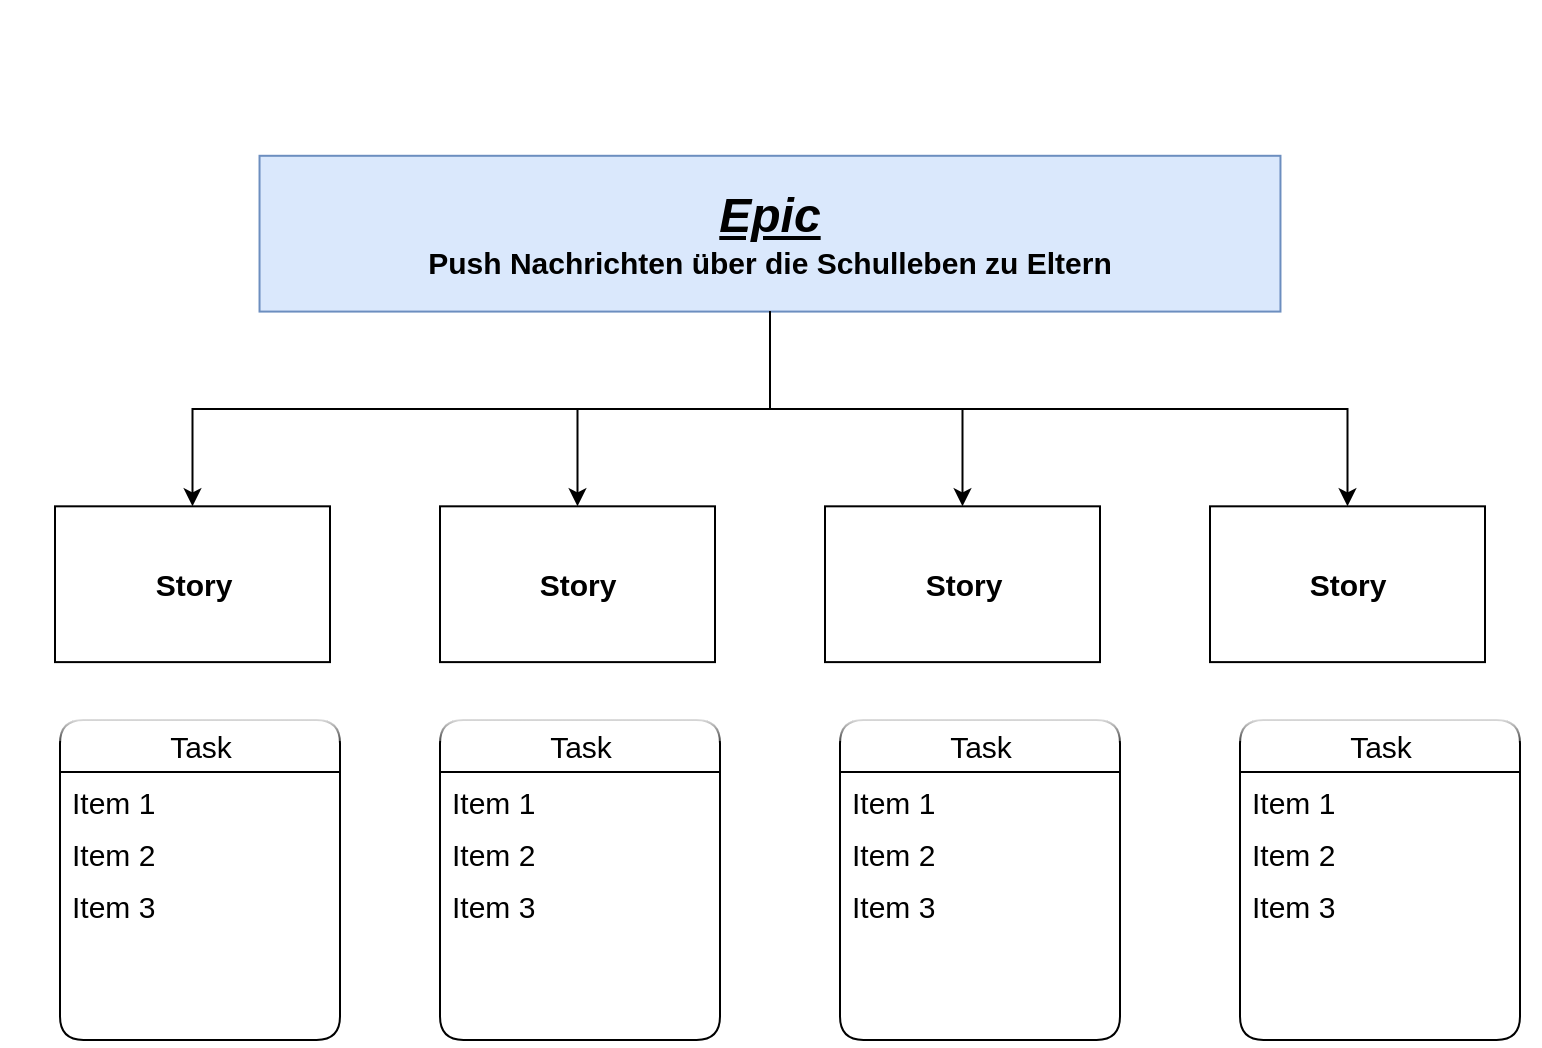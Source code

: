 <mxfile version="16.5.6" type="device"><diagram id="P9vn7Jo01D56uFDm529J" name="Page-1"><mxGraphModel dx="1422" dy="754" grid="1" gridSize="10" guides="0" tooltips="1" connect="0" arrows="0" fold="1" page="1" pageScale="1" pageWidth="1169" pageHeight="827" math="0" shadow="0"><root><mxCell id="0"/><mxCell id="1" parent="0"/><mxCell id="64CmiZH4iTi4Mc_H07zU-35" value="" style="group" vertex="1" connectable="0" parent="1"><mxGeometry x="140" y="40" width="770" height="520" as="geometry"/></mxCell><mxCell id="64CmiZH4iTi4Mc_H07zU-17" value="&lt;i&gt;&lt;font style=&quot;font-size: 24px&quot;&gt;&lt;u&gt;Epic&lt;/u&gt;&lt;/font&gt;&lt;/i&gt;&lt;br style=&quot;font-size: 15px&quot;&gt;Push Nachrichten über die Schulleben zu Eltern" style="whiteSpace=wrap;html=1;fontSize=15;fontStyle=1;labelBackgroundColor=none;fillColor=#dae8fc;strokeColor=#6c8ebf;" vertex="1" parent="64CmiZH4iTi4Mc_H07zU-35"><mxGeometry x="129.766" y="77.895" width="510.469" height="77.895" as="geometry"/></mxCell><mxCell id="64CmiZH4iTi4Mc_H07zU-18" value="Story" style="whiteSpace=wrap;html=1;fontSize=15;fontStyle=1;labelBackgroundColor=none;" vertex="1" parent="64CmiZH4iTi4Mc_H07zU-35"><mxGeometry x="27.5" y="253.158" width="137.5" height="77.895" as="geometry"/></mxCell><mxCell id="64CmiZH4iTi4Mc_H07zU-19" value="" style="edgeStyle=elbowEdgeStyle;elbow=vertical;html=1;rounded=0;fontSize=15;fontStyle=1;labelBackgroundColor=none;" edge="1" parent="64CmiZH4iTi4Mc_H07zU-35" source="64CmiZH4iTi4Mc_H07zU-17" target="64CmiZH4iTi4Mc_H07zU-18"><mxGeometry relative="1" as="geometry"/></mxCell><mxCell id="64CmiZH4iTi4Mc_H07zU-20" value="Story" style="whiteSpace=wrap;html=1;fontSize=15;fontStyle=1;labelBackgroundColor=none;" vertex="1" parent="64CmiZH4iTi4Mc_H07zU-35"><mxGeometry x="220.0" y="253.158" width="137.5" height="77.895" as="geometry"/></mxCell><mxCell id="64CmiZH4iTi4Mc_H07zU-21" value="" style="edgeStyle=elbowEdgeStyle;elbow=vertical;html=1;rounded=0;fontSize=15;fontStyle=1;labelBackgroundColor=none;" edge="1" parent="64CmiZH4iTi4Mc_H07zU-35" source="64CmiZH4iTi4Mc_H07zU-17" target="64CmiZH4iTi4Mc_H07zU-20"><mxGeometry relative="1" as="geometry"/></mxCell><mxCell id="64CmiZH4iTi4Mc_H07zU-22" value="" style="edgeStyle=elbowEdgeStyle;elbow=vertical;html=1;rounded=0;fontSize=15;fontStyle=1;labelBackgroundColor=none;" edge="1" target="64CmiZH4iTi4Mc_H07zU-23" source="64CmiZH4iTi4Mc_H07zU-17" parent="64CmiZH4iTi4Mc_H07zU-35"><mxGeometry relative="1" as="geometry"><mxPoint x="24.922" y="915.263" as="sourcePoint"/></mxGeometry></mxCell><mxCell id="64CmiZH4iTi4Mc_H07zU-23" value="Story" style="whiteSpace=wrap;html=1;fontSize=15;fontStyle=1;labelBackgroundColor=none;" vertex="1" parent="64CmiZH4iTi4Mc_H07zU-35"><mxGeometry x="412.5" y="253.158" width="137.5" height="77.895" as="geometry"/></mxCell><mxCell id="64CmiZH4iTi4Mc_H07zU-24" value="" style="edgeStyle=elbowEdgeStyle;elbow=vertical;html=1;rounded=0;fontSize=15;fontStyle=1;labelBackgroundColor=none;" edge="1" target="64CmiZH4iTi4Mc_H07zU-25" source="64CmiZH4iTi4Mc_H07zU-17" parent="64CmiZH4iTi4Mc_H07zU-35"><mxGeometry relative="1" as="geometry"><mxPoint x="217.422" y="915.263" as="sourcePoint"/></mxGeometry></mxCell><mxCell id="64CmiZH4iTi4Mc_H07zU-25" value="Story" style="whiteSpace=wrap;html=1;fontSize=15;fontStyle=1;labelBackgroundColor=none;" vertex="1" parent="64CmiZH4iTi4Mc_H07zU-35"><mxGeometry x="605.0" y="253.158" width="137.5" height="77.895" as="geometry"/></mxCell><mxCell id="64CmiZH4iTi4Mc_H07zU-40" value="Task" style="swimlane;fontStyle=0;childLayout=stackLayout;horizontal=1;startSize=26;fillColor=none;horizontalStack=0;resizeParent=1;resizeParentMax=0;resizeLast=0;collapsible=1;marginBottom=0;rounded=1;glass=1;labelBackgroundColor=none;sketch=0;fontSize=15;html=1;" vertex="1" parent="64CmiZH4iTi4Mc_H07zU-35"><mxGeometry x="220" y="360" width="140" height="160" as="geometry"><mxRectangle x="220" y="360" width="60" height="26" as="alternateBounds"/></mxGeometry></mxCell><mxCell id="64CmiZH4iTi4Mc_H07zU-41" value="Item 1" style="text;strokeColor=none;fillColor=none;align=left;verticalAlign=top;spacingLeft=4;spacingRight=4;overflow=hidden;rotatable=0;points=[[0,0.5],[1,0.5]];portConstraint=eastwest;rounded=1;glass=1;labelBackgroundColor=none;sketch=0;fontSize=15;html=1;" vertex="1" parent="64CmiZH4iTi4Mc_H07zU-40"><mxGeometry y="26" width="140" height="26" as="geometry"/></mxCell><mxCell id="64CmiZH4iTi4Mc_H07zU-42" value="Item 2" style="text;strokeColor=none;fillColor=none;align=left;verticalAlign=top;spacingLeft=4;spacingRight=4;overflow=hidden;rotatable=0;points=[[0,0.5],[1,0.5]];portConstraint=eastwest;rounded=1;glass=1;labelBackgroundColor=none;sketch=0;fontSize=15;html=1;" vertex="1" parent="64CmiZH4iTi4Mc_H07zU-40"><mxGeometry y="52" width="140" height="26" as="geometry"/></mxCell><mxCell id="64CmiZH4iTi4Mc_H07zU-43" value="Item 3" style="text;strokeColor=none;fillColor=none;align=left;verticalAlign=top;spacingLeft=4;spacingRight=4;overflow=hidden;rotatable=0;points=[[0,0.5],[1,0.5]];portConstraint=eastwest;rounded=1;glass=1;labelBackgroundColor=none;sketch=0;fontSize=15;html=1;" vertex="1" parent="64CmiZH4iTi4Mc_H07zU-40"><mxGeometry y="78" width="140" height="82" as="geometry"/></mxCell><mxCell id="64CmiZH4iTi4Mc_H07zU-44" value="Task" style="swimlane;fontStyle=0;childLayout=stackLayout;horizontal=1;startSize=26;fillColor=none;horizontalStack=0;resizeParent=1;resizeParentMax=0;resizeLast=0;collapsible=1;marginBottom=0;rounded=1;glass=1;labelBackgroundColor=none;sketch=0;fontSize=15;html=1;" vertex="1" parent="64CmiZH4iTi4Mc_H07zU-35"><mxGeometry x="420" y="360" width="140" height="160" as="geometry"/></mxCell><mxCell id="64CmiZH4iTi4Mc_H07zU-45" value="Item 1" style="text;strokeColor=none;fillColor=none;align=left;verticalAlign=top;spacingLeft=4;spacingRight=4;overflow=hidden;rotatable=0;points=[[0,0.5],[1,0.5]];portConstraint=eastwest;rounded=1;glass=1;labelBackgroundColor=none;sketch=0;fontSize=15;html=1;" vertex="1" parent="64CmiZH4iTi4Mc_H07zU-44"><mxGeometry y="26" width="140" height="26" as="geometry"/></mxCell><mxCell id="64CmiZH4iTi4Mc_H07zU-46" value="Item 2" style="text;strokeColor=none;fillColor=none;align=left;verticalAlign=top;spacingLeft=4;spacingRight=4;overflow=hidden;rotatable=0;points=[[0,0.5],[1,0.5]];portConstraint=eastwest;rounded=1;glass=1;labelBackgroundColor=none;sketch=0;fontSize=15;html=1;" vertex="1" parent="64CmiZH4iTi4Mc_H07zU-44"><mxGeometry y="52" width="140" height="26" as="geometry"/></mxCell><mxCell id="64CmiZH4iTi4Mc_H07zU-47" value="Item 3" style="text;strokeColor=none;fillColor=none;align=left;verticalAlign=top;spacingLeft=4;spacingRight=4;overflow=hidden;rotatable=0;points=[[0,0.5],[1,0.5]];portConstraint=eastwest;rounded=1;glass=1;labelBackgroundColor=none;sketch=0;fontSize=15;html=1;" vertex="1" parent="64CmiZH4iTi4Mc_H07zU-44"><mxGeometry y="78" width="140" height="82" as="geometry"/></mxCell><mxCell id="64CmiZH4iTi4Mc_H07zU-48" value="Task" style="swimlane;fontStyle=0;childLayout=stackLayout;horizontal=1;startSize=26;fillColor=none;horizontalStack=0;resizeParent=1;resizeParentMax=0;resizeLast=0;collapsible=1;marginBottom=0;rounded=1;glass=1;labelBackgroundColor=none;sketch=0;fontSize=15;html=1;" vertex="1" parent="64CmiZH4iTi4Mc_H07zU-35"><mxGeometry x="620" y="360" width="140" height="160" as="geometry"/></mxCell><mxCell id="64CmiZH4iTi4Mc_H07zU-49" value="Item 1" style="text;strokeColor=none;fillColor=none;align=left;verticalAlign=top;spacingLeft=4;spacingRight=4;overflow=hidden;rotatable=0;points=[[0,0.5],[1,0.5]];portConstraint=eastwest;rounded=1;glass=1;labelBackgroundColor=none;sketch=0;fontSize=15;html=1;" vertex="1" parent="64CmiZH4iTi4Mc_H07zU-48"><mxGeometry y="26" width="140" height="26" as="geometry"/></mxCell><mxCell id="64CmiZH4iTi4Mc_H07zU-50" value="Item 2" style="text;strokeColor=none;fillColor=none;align=left;verticalAlign=top;spacingLeft=4;spacingRight=4;overflow=hidden;rotatable=0;points=[[0,0.5],[1,0.5]];portConstraint=eastwest;rounded=1;glass=1;labelBackgroundColor=none;sketch=0;fontSize=15;html=1;" vertex="1" parent="64CmiZH4iTi4Mc_H07zU-48"><mxGeometry y="52" width="140" height="26" as="geometry"/></mxCell><mxCell id="64CmiZH4iTi4Mc_H07zU-51" value="Item 3" style="text;strokeColor=none;fillColor=none;align=left;verticalAlign=top;spacingLeft=4;spacingRight=4;overflow=hidden;rotatable=0;points=[[0,0.5],[1,0.5]];portConstraint=eastwest;rounded=1;glass=1;labelBackgroundColor=none;sketch=0;fontSize=15;html=1;" vertex="1" parent="64CmiZH4iTi4Mc_H07zU-48"><mxGeometry y="78" width="140" height="82" as="geometry"/></mxCell><mxCell id="64CmiZH4iTi4Mc_H07zU-52" value="Task" style="swimlane;fontStyle=0;childLayout=stackLayout;horizontal=1;startSize=26;fillColor=none;horizontalStack=0;resizeParent=1;resizeParentMax=0;resizeLast=0;collapsible=1;marginBottom=0;rounded=1;glass=1;labelBackgroundColor=none;sketch=0;fontSize=15;html=1;" vertex="1" parent="64CmiZH4iTi4Mc_H07zU-35"><mxGeometry x="30" y="360" width="140" height="160" as="geometry"/></mxCell><mxCell id="64CmiZH4iTi4Mc_H07zU-53" value="Item 1" style="text;strokeColor=none;fillColor=none;align=left;verticalAlign=top;spacingLeft=4;spacingRight=4;overflow=hidden;rotatable=0;points=[[0,0.5],[1,0.5]];portConstraint=eastwest;rounded=1;glass=1;labelBackgroundColor=none;sketch=0;fontSize=15;html=1;" vertex="1" parent="64CmiZH4iTi4Mc_H07zU-52"><mxGeometry y="26" width="140" height="26" as="geometry"/></mxCell><mxCell id="64CmiZH4iTi4Mc_H07zU-54" value="Item 2" style="text;strokeColor=none;fillColor=none;align=left;verticalAlign=top;spacingLeft=4;spacingRight=4;overflow=hidden;rotatable=0;points=[[0,0.5],[1,0.5]];portConstraint=eastwest;rounded=1;glass=1;labelBackgroundColor=none;sketch=0;fontSize=15;html=1;" vertex="1" parent="64CmiZH4iTi4Mc_H07zU-52"><mxGeometry y="52" width="140" height="26" as="geometry"/></mxCell><mxCell id="64CmiZH4iTi4Mc_H07zU-55" value="Item 3" style="text;strokeColor=none;fillColor=none;align=left;verticalAlign=top;spacingLeft=4;spacingRight=4;overflow=hidden;rotatable=0;points=[[0,0.5],[1,0.5]];portConstraint=eastwest;rounded=1;glass=1;labelBackgroundColor=none;sketch=0;fontSize=15;html=1;" vertex="1" parent="64CmiZH4iTi4Mc_H07zU-52"><mxGeometry y="78" width="140" height="82" as="geometry"/></mxCell></root></mxGraphModel></diagram></mxfile>